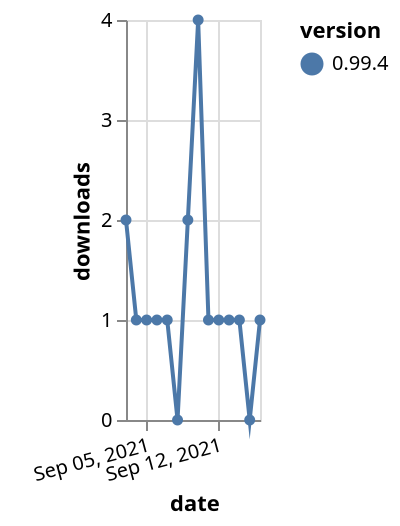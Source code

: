 {"$schema": "https://vega.github.io/schema/vega-lite/v5.json", "description": "A simple bar chart with embedded data.", "data": {"values": [{"date": "2021-09-03", "total": 514, "delta": 2, "version": "0.99.4"}, {"date": "2021-09-04", "total": 515, "delta": 1, "version": "0.99.4"}, {"date": "2021-09-05", "total": 516, "delta": 1, "version": "0.99.4"}, {"date": "2021-09-06", "total": 517, "delta": 1, "version": "0.99.4"}, {"date": "2021-09-07", "total": 518, "delta": 1, "version": "0.99.4"}, {"date": "2021-09-08", "total": 518, "delta": 0, "version": "0.99.4"}, {"date": "2021-09-09", "total": 520, "delta": 2, "version": "0.99.4"}, {"date": "2021-09-10", "total": 524, "delta": 4, "version": "0.99.4"}, {"date": "2021-09-11", "total": 525, "delta": 1, "version": "0.99.4"}, {"date": "2021-09-12", "total": 526, "delta": 1, "version": "0.99.4"}, {"date": "2021-09-13", "total": 527, "delta": 1, "version": "0.99.4"}, {"date": "2021-09-14", "total": 528, "delta": 1, "version": "0.99.4"}, {"date": "2021-09-15", "total": 528, "delta": 0, "version": "0.99.4"}, {"date": "2021-09-16", "total": 529, "delta": 1, "version": "0.99.4"}]}, "width": "container", "mark": {"type": "line", "point": {"filled": true}}, "encoding": {"x": {"field": "date", "type": "temporal", "timeUnit": "yearmonthdate", "title": "date", "axis": {"labelAngle": -15}}, "y": {"field": "delta", "type": "quantitative", "title": "downloads"}, "color": {"field": "version", "type": "nominal"}, "tooltip": {"field": "delta"}}}
